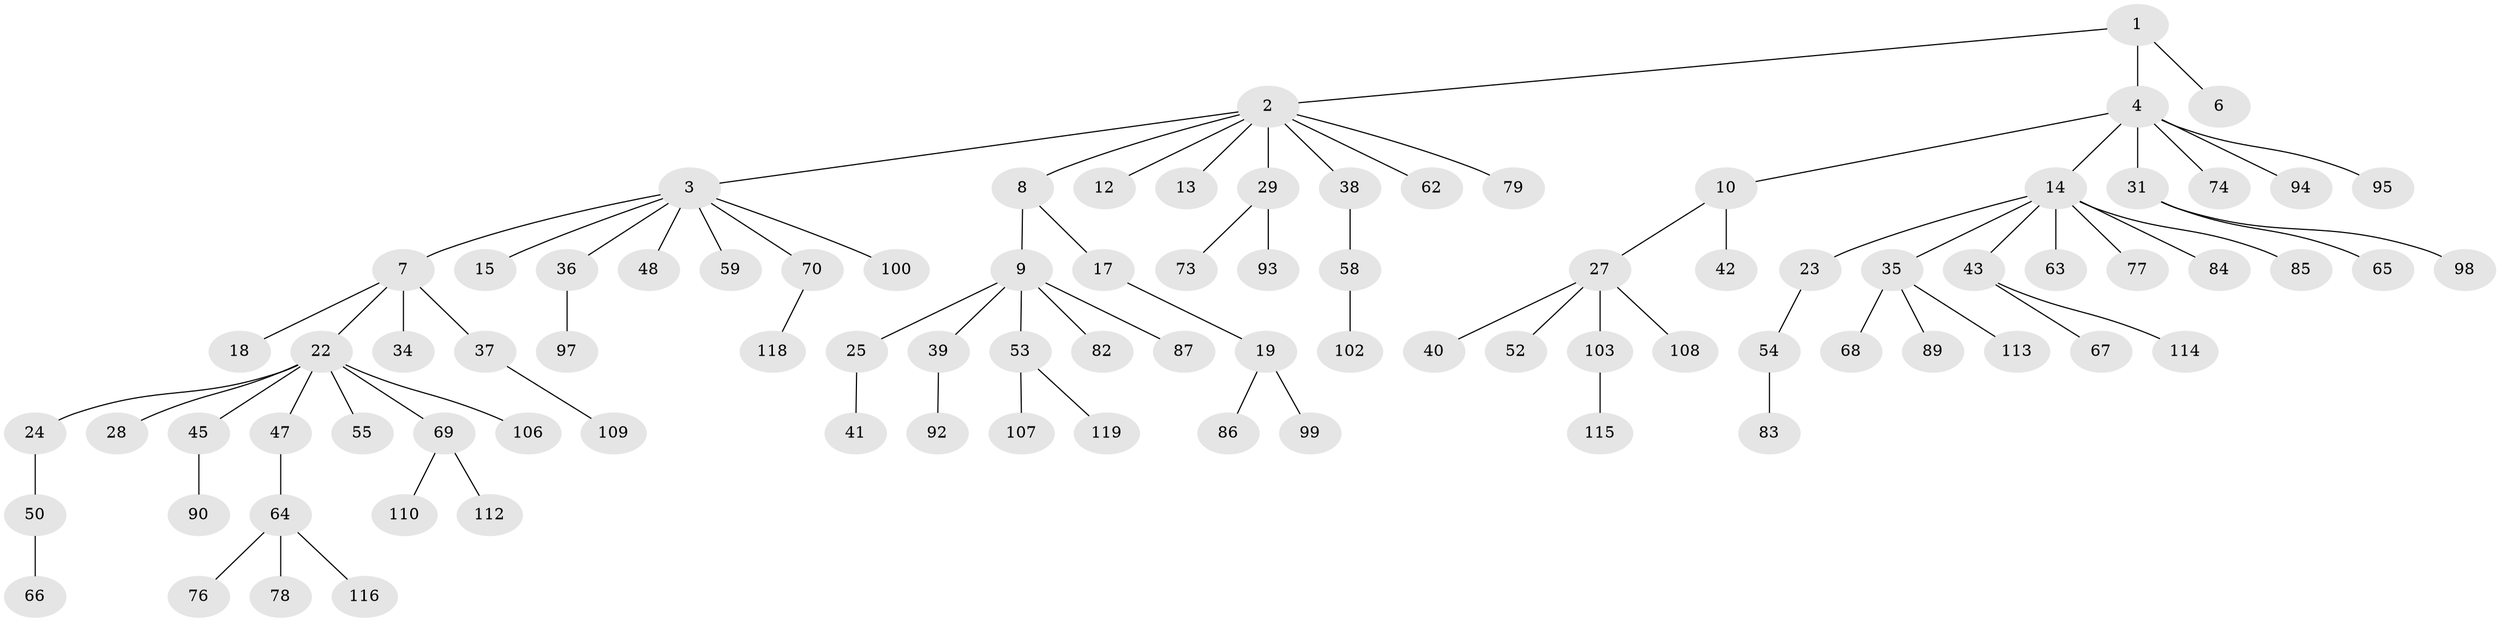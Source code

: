 // Generated by graph-tools (version 1.1) at 2025/52/02/27/25 19:52:12]
// undirected, 89 vertices, 88 edges
graph export_dot {
graph [start="1"]
  node [color=gray90,style=filled];
  1;
  2 [super="+5"];
  3 [super="+20"];
  4 [super="+21"];
  6 [super="+51"];
  7 [super="+11"];
  8 [super="+16"];
  9 [super="+71"];
  10 [super="+57"];
  12;
  13;
  14 [super="+30"];
  15;
  17 [super="+33"];
  18;
  19 [super="+56"];
  22 [super="+26"];
  23;
  24;
  25;
  27 [super="+32"];
  28;
  29 [super="+44"];
  31 [super="+60"];
  34 [super="+61"];
  35 [super="+46"];
  36 [super="+80"];
  37 [super="+75"];
  38 [super="+49"];
  39;
  40;
  41;
  42;
  43;
  45 [super="+111"];
  47;
  48 [super="+101"];
  50;
  52;
  53 [super="+91"];
  54 [super="+117"];
  55;
  58;
  59;
  62 [super="+96"];
  63;
  64 [super="+72"];
  65;
  66;
  67;
  68;
  69 [super="+81"];
  70;
  73;
  74;
  76 [super="+88"];
  77;
  78;
  79 [super="+105"];
  82;
  83;
  84;
  85;
  86;
  87;
  89 [super="+104"];
  90;
  92;
  93;
  94;
  95;
  97;
  98;
  99;
  100;
  102;
  103;
  106;
  107;
  108;
  109;
  110;
  112;
  113;
  114;
  115;
  116;
  118;
  119;
  1 -- 2;
  1 -- 4;
  1 -- 6;
  2 -- 3;
  2 -- 38;
  2 -- 62;
  2 -- 79;
  2 -- 13;
  2 -- 8;
  2 -- 12;
  2 -- 29;
  3 -- 7;
  3 -- 15;
  3 -- 59;
  3 -- 100;
  3 -- 48;
  3 -- 36;
  3 -- 70;
  4 -- 10;
  4 -- 14;
  4 -- 95;
  4 -- 74;
  4 -- 94;
  4 -- 31;
  7 -- 37;
  7 -- 18;
  7 -- 34;
  7 -- 22;
  8 -- 9;
  8 -- 17;
  9 -- 25;
  9 -- 39;
  9 -- 53;
  9 -- 82;
  9 -- 87;
  10 -- 27;
  10 -- 42;
  14 -- 23;
  14 -- 35;
  14 -- 84;
  14 -- 85;
  14 -- 43;
  14 -- 77;
  14 -- 63;
  17 -- 19;
  19 -- 86;
  19 -- 99;
  22 -- 24;
  22 -- 28;
  22 -- 69;
  22 -- 106;
  22 -- 47;
  22 -- 45;
  22 -- 55;
  23 -- 54;
  24 -- 50;
  25 -- 41;
  27 -- 108;
  27 -- 40;
  27 -- 52;
  27 -- 103;
  29 -- 73;
  29 -- 93;
  31 -- 65;
  31 -- 98;
  35 -- 89;
  35 -- 113;
  35 -- 68;
  36 -- 97;
  37 -- 109;
  38 -- 58;
  39 -- 92;
  43 -- 67;
  43 -- 114;
  45 -- 90;
  47 -- 64;
  50 -- 66;
  53 -- 107;
  53 -- 119;
  54 -- 83;
  58 -- 102;
  64 -- 76;
  64 -- 116;
  64 -- 78;
  69 -- 112;
  69 -- 110;
  70 -- 118;
  103 -- 115;
}

